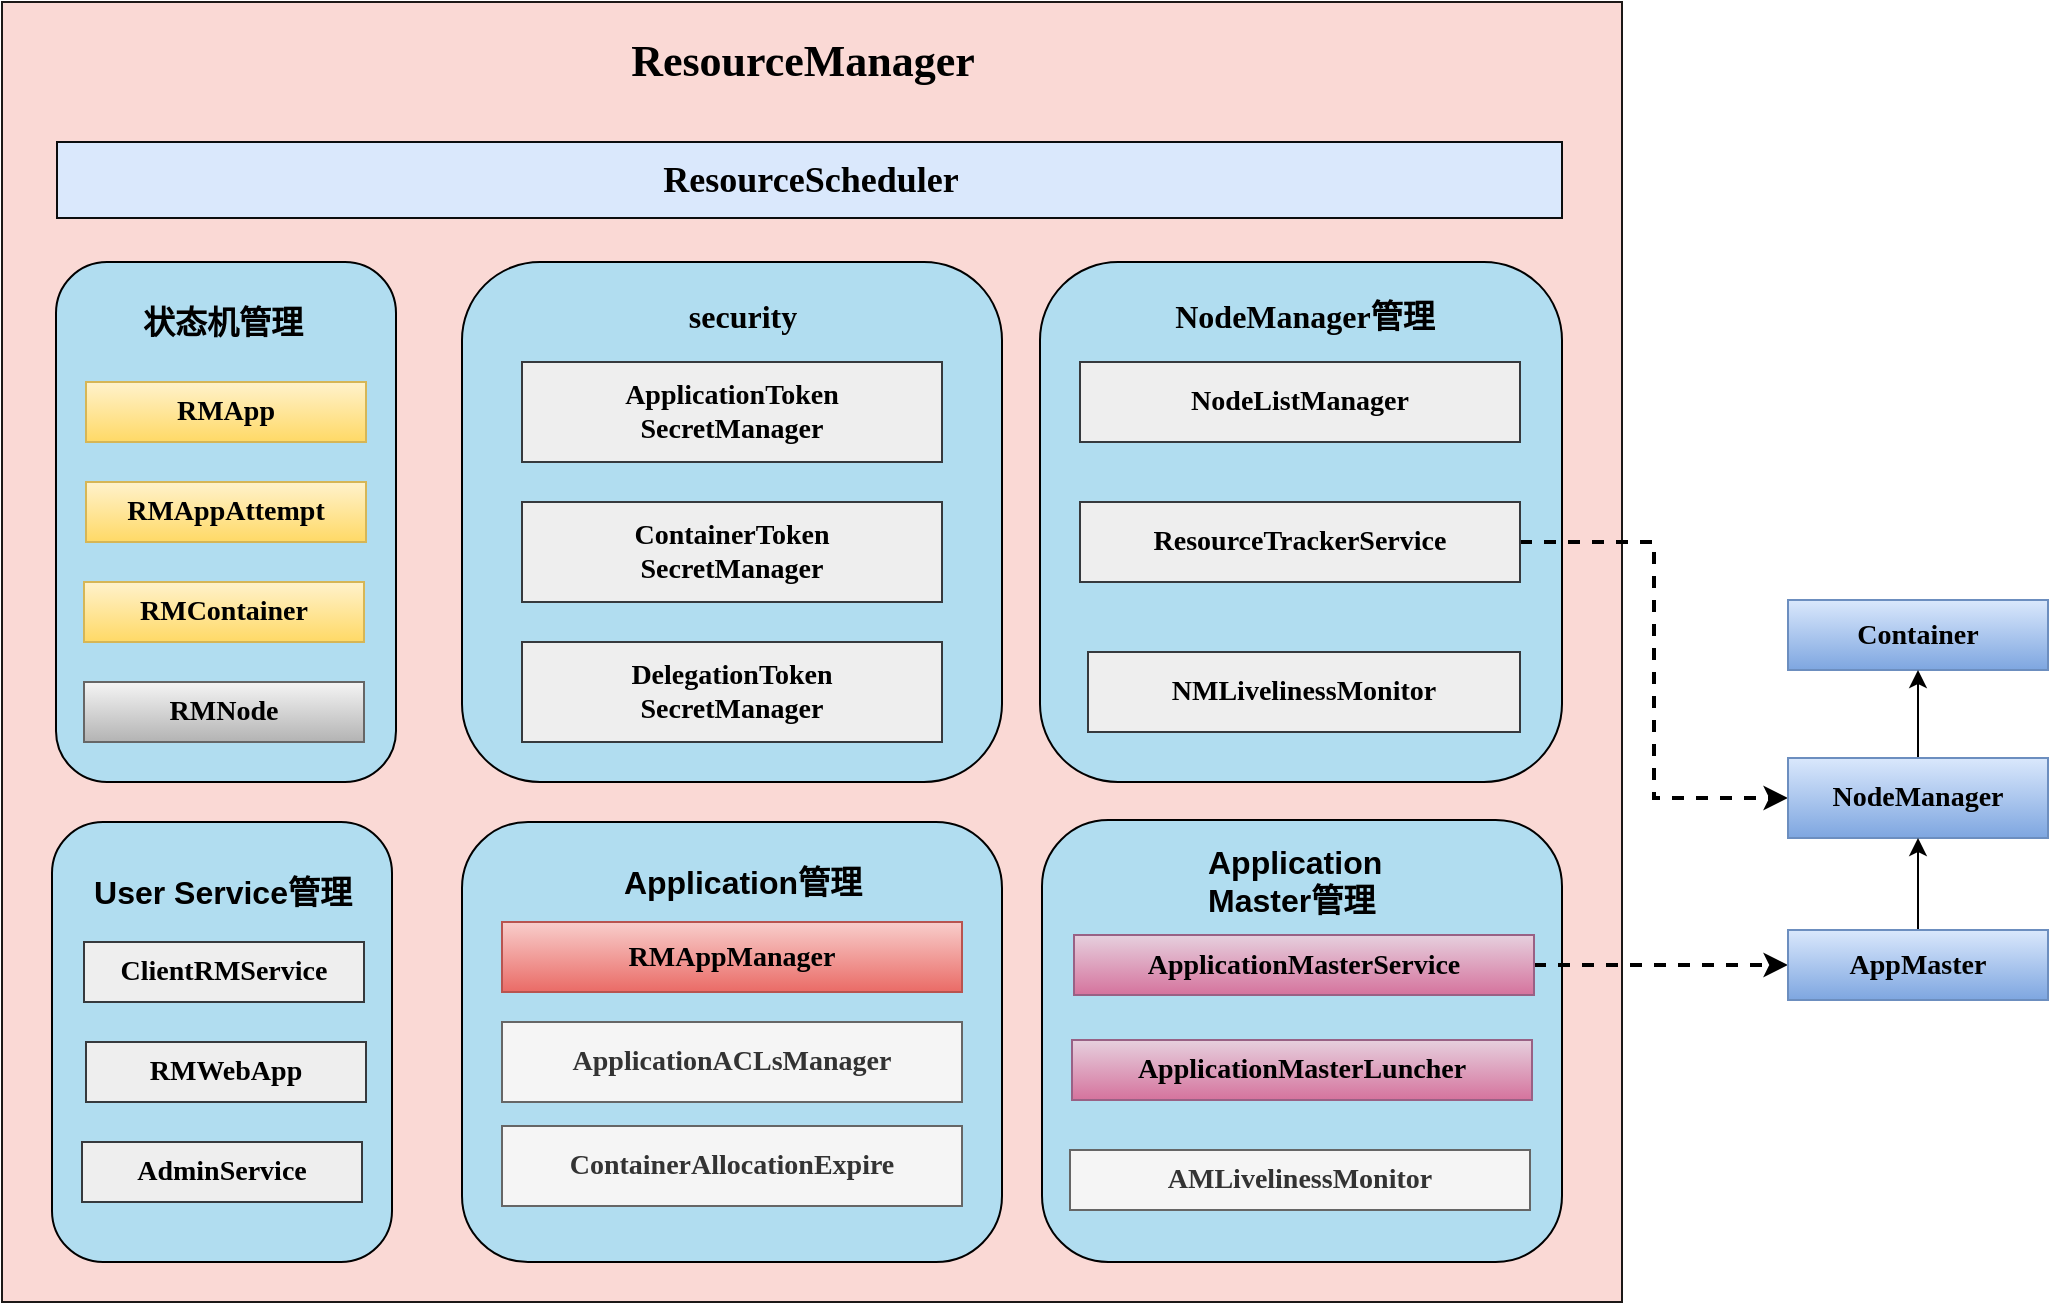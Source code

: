 <mxfile version="21.2.8" type="device">
  <diagram name="Page-1" id="J4eO9nVUZauvVbExk5FZ">
    <mxGraphModel dx="1565" dy="703" grid="1" gridSize="10" guides="1" tooltips="1" connect="1" arrows="1" fold="1" page="1" pageScale="1" pageWidth="827" pageHeight="1169" math="0" shadow="0">
      <root>
        <mxCell id="0" />
        <mxCell id="1" parent="0" />
        <mxCell id="YBxfLPj--KWJ5lqE_47H-1" value="" style="rounded=0;whiteSpace=wrap;html=1;fillColor=#fad9d5;strokeColor=#1c1817;" parent="1" vertex="1">
          <mxGeometry x="-200" y="110" width="810" height="650" as="geometry" />
        </mxCell>
        <mxCell id="YBxfLPj--KWJ5lqE_47H-32" value="" style="rounded=1;whiteSpace=wrap;html=1;fillColor=#b1ddf0;strokeColor=#000000;" parent="1" vertex="1">
          <mxGeometry x="320" y="519" width="260" height="221" as="geometry" />
        </mxCell>
        <mxCell id="YBxfLPj--KWJ5lqE_47H-30" value="" style="rounded=1;whiteSpace=wrap;html=1;fillColor=#b1ddf0;strokeColor=#000000;" parent="1" vertex="1">
          <mxGeometry x="30" y="520" width="270" height="220" as="geometry" />
        </mxCell>
        <mxCell id="YBxfLPj--KWJ5lqE_47H-27" value="" style="rounded=1;whiteSpace=wrap;html=1;fillColor=#b1ddf0;strokeColor=#000000;" parent="1" vertex="1">
          <mxGeometry x="-175" y="520" width="170" height="220" as="geometry" />
        </mxCell>
        <mxCell id="YBxfLPj--KWJ5lqE_47H-25" value="" style="rounded=1;whiteSpace=wrap;html=1;fillColor=#b1ddf0;strokeColor=#000000;" parent="1" vertex="1">
          <mxGeometry x="319" y="240" width="261" height="260" as="geometry" />
        </mxCell>
        <mxCell id="YBxfLPj--KWJ5lqE_47H-23" value="" style="rounded=1;whiteSpace=wrap;html=1;fillColor=#b1ddf0;strokeColor=#000000;" parent="1" vertex="1">
          <mxGeometry x="30" y="240" width="270" height="260" as="geometry" />
        </mxCell>
        <mxCell id="YBxfLPj--KWJ5lqE_47H-21" value="" style="rounded=1;whiteSpace=wrap;html=1;fillColor=#b1ddf0;strokeColor=#000000;" parent="1" vertex="1">
          <mxGeometry x="-173" y="240" width="170" height="260" as="geometry" />
        </mxCell>
        <mxCell id="YBxfLPj--KWJ5lqE_47H-2" value="&lt;font size=&quot;1&quot; face=&quot;Verdana&quot;&gt;&lt;b style=&quot;font-size: 14px;&quot;&gt;RMApp&lt;/b&gt;&lt;/font&gt;" style="rounded=0;whiteSpace=wrap;html=1;fillColor=#fff2cc;gradientColor=#ffd966;strokeColor=#d6b656;" parent="1" vertex="1">
          <mxGeometry x="-158" y="300" width="140" height="30" as="geometry" />
        </mxCell>
        <mxCell id="YBxfLPj--KWJ5lqE_47H-3" value="&lt;font size=&quot;1&quot; face=&quot;Verdana&quot;&gt;&lt;b style=&quot;font-size: 14px;&quot;&gt;RMAppAttempt&lt;/b&gt;&lt;/font&gt;" style="rounded=0;whiteSpace=wrap;html=1;fillColor=#fff2cc;gradientColor=#ffd966;strokeColor=#d6b656;" parent="1" vertex="1">
          <mxGeometry x="-158" y="350" width="140" height="30" as="geometry" />
        </mxCell>
        <mxCell id="YBxfLPj--KWJ5lqE_47H-4" value="&lt;font size=&quot;1&quot; face=&quot;Verdana&quot;&gt;&lt;b style=&quot;font-size: 14px;&quot;&gt;RMContainer&lt;/b&gt;&lt;/font&gt;" style="rounded=0;whiteSpace=wrap;html=1;fillColor=#fff2cc;gradientColor=#ffd966;strokeColor=#d6b656;" parent="1" vertex="1">
          <mxGeometry x="-159" y="400" width="140" height="30" as="geometry" />
        </mxCell>
        <mxCell id="YBxfLPj--KWJ5lqE_47H-5" value="&lt;font size=&quot;1&quot; face=&quot;Verdana&quot;&gt;&lt;b style=&quot;font-size: 14px;&quot;&gt;RMNode&lt;/b&gt;&lt;/font&gt;" style="rounded=0;whiteSpace=wrap;html=1;fillColor=#f5f5f5;gradientColor=#b3b3b3;strokeColor=#666666;" parent="1" vertex="1">
          <mxGeometry x="-159" y="450" width="140" height="30" as="geometry" />
        </mxCell>
        <mxCell id="YBxfLPj--KWJ5lqE_47H-6" value="&lt;font size=&quot;1&quot; face=&quot;Verdana&quot;&gt;&lt;b style=&quot;font-size: 14px;&quot;&gt;ApplicationToken&lt;br&gt;SecretManager&lt;br&gt;&lt;/b&gt;&lt;/font&gt;" style="rounded=0;whiteSpace=wrap;html=1;fillColor=#eeeeee;strokeColor=#36393d;" parent="1" vertex="1">
          <mxGeometry x="60" y="290" width="210" height="50" as="geometry" />
        </mxCell>
        <mxCell id="YBxfLPj--KWJ5lqE_47H-7" value="&lt;font size=&quot;1&quot; face=&quot;Verdana&quot;&gt;&lt;b style=&quot;font-size: 14px;&quot;&gt;ContainerToken&lt;br&gt;SecretManager&lt;br&gt;&lt;/b&gt;&lt;/font&gt;" style="rounded=0;whiteSpace=wrap;html=1;fillColor=#eeeeee;strokeColor=#36393d;" parent="1" vertex="1">
          <mxGeometry x="60" y="360" width="210" height="50" as="geometry" />
        </mxCell>
        <mxCell id="YBxfLPj--KWJ5lqE_47H-8" value="&lt;font size=&quot;1&quot; face=&quot;Verdana&quot;&gt;&lt;b style=&quot;font-size: 14px;&quot;&gt;DelegationToken&lt;br&gt;SecretManager&lt;br&gt;&lt;/b&gt;&lt;/font&gt;" style="rounded=0;whiteSpace=wrap;html=1;fillColor=#eeeeee;strokeColor=#36393d;" parent="1" vertex="1">
          <mxGeometry x="60" y="430" width="210" height="50" as="geometry" />
        </mxCell>
        <mxCell id="YBxfLPj--KWJ5lqE_47H-9" value="&lt;font size=&quot;1&quot; face=&quot;Verdana&quot;&gt;&lt;b style=&quot;font-size: 14px;&quot;&gt;NodeListManager&lt;/b&gt;&lt;/font&gt;" style="rounded=0;whiteSpace=wrap;html=1;fillColor=#eeeeee;strokeColor=#36393d;" parent="1" vertex="1">
          <mxGeometry x="339" y="290" width="220" height="40" as="geometry" />
        </mxCell>
        <mxCell id="zlGBlPBO21YCiqbM2CwC-9" style="edgeStyle=orthogonalEdgeStyle;rounded=0;orthogonalLoop=1;jettySize=auto;html=1;exitX=1;exitY=0.5;exitDx=0;exitDy=0;entryX=0;entryY=0.5;entryDx=0;entryDy=0;dashed=1;strokeWidth=2;" edge="1" parent="1" source="YBxfLPj--KWJ5lqE_47H-10" target="zlGBlPBO21YCiqbM2CwC-3">
          <mxGeometry relative="1" as="geometry" />
        </mxCell>
        <mxCell id="YBxfLPj--KWJ5lqE_47H-10" value="&lt;font size=&quot;1&quot; face=&quot;Verdana&quot;&gt;&lt;b style=&quot;font-size: 14px;&quot;&gt;ResourceTrackerService&lt;/b&gt;&lt;/font&gt;" style="rounded=0;whiteSpace=wrap;html=1;fillColor=#eeeeee;strokeColor=#36393d;" parent="1" vertex="1">
          <mxGeometry x="339" y="360" width="220" height="40" as="geometry" />
        </mxCell>
        <mxCell id="YBxfLPj--KWJ5lqE_47H-11" value="&lt;font size=&quot;1&quot; face=&quot;Verdana&quot;&gt;&lt;b style=&quot;font-size: 14px;&quot;&gt;NMLivelinessMonitor&lt;/b&gt;&lt;/font&gt;" style="rounded=0;whiteSpace=wrap;html=1;fillColor=#eeeeee;strokeColor=#36393d;" parent="1" vertex="1">
          <mxGeometry x="343" y="435" width="216" height="40" as="geometry" />
        </mxCell>
        <mxCell id="YBxfLPj--KWJ5lqE_47H-12" value="&lt;font size=&quot;1&quot; face=&quot;Verdana&quot;&gt;&lt;b style=&quot;font-size: 14px;&quot;&gt;ClientRMService&lt;/b&gt;&lt;/font&gt;" style="rounded=0;whiteSpace=wrap;html=1;fillColor=#eeeeee;strokeColor=#36393d;" parent="1" vertex="1">
          <mxGeometry x="-159" y="580" width="140" height="30" as="geometry" />
        </mxCell>
        <mxCell id="YBxfLPj--KWJ5lqE_47H-13" value="&lt;font size=&quot;1&quot; face=&quot;Verdana&quot;&gt;&lt;b style=&quot;font-size: 14px;&quot;&gt;RMWebApp&lt;/b&gt;&lt;/font&gt;" style="rounded=0;whiteSpace=wrap;html=1;fillColor=#eeeeee;strokeColor=#36393d;" parent="1" vertex="1">
          <mxGeometry x="-158" y="630" width="140" height="30" as="geometry" />
        </mxCell>
        <mxCell id="YBxfLPj--KWJ5lqE_47H-14" value="&lt;font size=&quot;1&quot; face=&quot;Verdana&quot;&gt;&lt;b style=&quot;font-size: 14px;&quot;&gt;AdminService&lt;/b&gt;&lt;/font&gt;" style="rounded=0;whiteSpace=wrap;html=1;fillColor=#eeeeee;strokeColor=#36393d;" parent="1" vertex="1">
          <mxGeometry x="-160" y="680" width="140" height="30" as="geometry" />
        </mxCell>
        <mxCell id="YBxfLPj--KWJ5lqE_47H-15" value="&lt;font size=&quot;1&quot; face=&quot;Verdana&quot;&gt;&lt;b style=&quot;font-size: 14px;&quot;&gt;RMAppManager&lt;/b&gt;&lt;/font&gt;" style="rounded=0;whiteSpace=wrap;html=1;fillColor=#f8cecc;gradientColor=#ea6b66;strokeColor=#b85450;" parent="1" vertex="1">
          <mxGeometry x="50" y="570" width="230" height="35" as="geometry" />
        </mxCell>
        <mxCell id="YBxfLPj--KWJ5lqE_47H-16" value="&lt;font size=&quot;1&quot; face=&quot;Verdana&quot;&gt;&lt;b style=&quot;font-size: 14px;&quot;&gt;ApplicationACLsManager&lt;/b&gt;&lt;/font&gt;" style="rounded=0;whiteSpace=wrap;html=1;fillColor=#f5f5f5;fontColor=#333333;strokeColor=#666666;" parent="1" vertex="1">
          <mxGeometry x="50" y="620" width="230" height="40" as="geometry" />
        </mxCell>
        <mxCell id="YBxfLPj--KWJ5lqE_47H-17" value="&lt;font size=&quot;1&quot; face=&quot;Verdana&quot;&gt;&lt;b style=&quot;font-size: 14px;&quot;&gt;ContainerAllocationExpire&lt;/b&gt;&lt;/font&gt;" style="rounded=0;whiteSpace=wrap;html=1;fillColor=#f5f5f5;fontColor=#333333;strokeColor=#666666;" parent="1" vertex="1">
          <mxGeometry x="50" y="672" width="230" height="40" as="geometry" />
        </mxCell>
        <mxCell id="zlGBlPBO21YCiqbM2CwC-10" style="edgeStyle=orthogonalEdgeStyle;rounded=0;orthogonalLoop=1;jettySize=auto;html=1;exitX=1;exitY=0.5;exitDx=0;exitDy=0;dashed=1;strokeWidth=2;" edge="1" parent="1" source="YBxfLPj--KWJ5lqE_47H-18" target="zlGBlPBO21YCiqbM2CwC-4">
          <mxGeometry relative="1" as="geometry" />
        </mxCell>
        <mxCell id="YBxfLPj--KWJ5lqE_47H-18" value="&lt;font size=&quot;1&quot; face=&quot;Verdana&quot;&gt;&lt;b style=&quot;font-size: 14px;&quot;&gt;ApplicationMasterService&lt;/b&gt;&lt;/font&gt;" style="rounded=0;whiteSpace=wrap;html=1;fillColor=#e6d0de;gradientColor=#d5739d;strokeColor=#996185;" parent="1" vertex="1">
          <mxGeometry x="336" y="576.5" width="230" height="30" as="geometry" />
        </mxCell>
        <mxCell id="YBxfLPj--KWJ5lqE_47H-19" value="&lt;font size=&quot;1&quot; face=&quot;Verdana&quot;&gt;&lt;b style=&quot;font-size: 14px;&quot;&gt;ApplicationMasterLuncher&lt;/b&gt;&lt;/font&gt;" style="rounded=0;whiteSpace=wrap;html=1;fillColor=#e6d0de;gradientColor=#d5739d;strokeColor=#996185;" parent="1" vertex="1">
          <mxGeometry x="335" y="629" width="230" height="30" as="geometry" />
        </mxCell>
        <mxCell id="YBxfLPj--KWJ5lqE_47H-20" value="&lt;font size=&quot;1&quot; face=&quot;Verdana&quot;&gt;&lt;b style=&quot;font-size: 14px;&quot;&gt;AMLivelinessMonitor&lt;/b&gt;&lt;/font&gt;" style="rounded=0;whiteSpace=wrap;html=1;fillColor=#f5f5f5;fontColor=#333333;strokeColor=#666666;" parent="1" vertex="1">
          <mxGeometry x="334" y="684" width="230" height="30" as="geometry" />
        </mxCell>
        <mxCell id="YBxfLPj--KWJ5lqE_47H-22" value="&lt;font size=&quot;1&quot; style=&quot;&quot;&gt;&lt;b style=&quot;font-size: 16px;&quot;&gt;状态机管理&lt;/b&gt;&lt;/font&gt;" style="text;html=1;align=center;verticalAlign=middle;resizable=0;points=[];autosize=1;strokeColor=none;fillColor=none;" parent="1" vertex="1">
          <mxGeometry x="-140" y="255" width="100" height="30" as="geometry" />
        </mxCell>
        <mxCell id="YBxfLPj--KWJ5lqE_47H-24" value="&lt;span style=&quot;font-size: 16px;&quot;&gt;&lt;b&gt;&lt;font face=&quot;Verdana&quot;&gt;security&lt;/font&gt;&lt;/b&gt;&lt;/span&gt;" style="text;html=1;align=center;verticalAlign=middle;resizable=0;points=[];autosize=1;strokeColor=none;fillColor=none;" parent="1" vertex="1">
          <mxGeometry x="120" y="252" width="100" height="30" as="geometry" />
        </mxCell>
        <mxCell id="YBxfLPj--KWJ5lqE_47H-26" value="&lt;span style=&quot;font-size: 16px;&quot;&gt;&lt;b&gt;&lt;font face=&quot;Verdana&quot;&gt;NodeManager管理&lt;/font&gt;&lt;/b&gt;&lt;/span&gt;" style="text;html=1;align=center;verticalAlign=middle;resizable=0;points=[];autosize=1;strokeColor=none;fillColor=none;" parent="1" vertex="1">
          <mxGeometry x="361" y="252" width="180" height="30" as="geometry" />
        </mxCell>
        <mxCell id="YBxfLPj--KWJ5lqE_47H-29" value="&lt;font size=&quot;1&quot; style=&quot;&quot;&gt;&lt;b style=&quot;font-size: 16px;&quot;&gt;User Service管理&lt;/b&gt;&lt;/font&gt;" style="text;html=1;align=center;verticalAlign=middle;resizable=0;points=[];autosize=1;strokeColor=none;fillColor=none;" parent="1" vertex="1">
          <mxGeometry x="-165" y="540" width="150" height="30" as="geometry" />
        </mxCell>
        <mxCell id="YBxfLPj--KWJ5lqE_47H-31" value="&lt;font size=&quot;1&quot; style=&quot;&quot;&gt;&lt;b style=&quot;font-size: 16px;&quot;&gt;Application管理&lt;/b&gt;&lt;/font&gt;" style="text;html=1;align=center;verticalAlign=middle;resizable=0;points=[];autosize=1;strokeColor=none;fillColor=none;" parent="1" vertex="1">
          <mxGeometry x="100" y="535" width="140" height="30" as="geometry" />
        </mxCell>
        <mxCell id="YBxfLPj--KWJ5lqE_47H-37" value="&lt;b style=&quot;border-color: var(--border-color); color: rgb(0, 0, 0); font-family: Helvetica; font-style: normal; font-variant-ligatures: normal; font-variant-caps: normal; letter-spacing: normal; orphans: 2; text-align: center; text-indent: 0px; text-transform: none; widows: 2; word-spacing: 0px; -webkit-text-stroke-width: 0px; text-decoration-thickness: initial; text-decoration-style: initial; text-decoration-color: initial; font-size: 16px;&quot;&gt;Application&lt;br&gt;Master管理&lt;/b&gt;" style="text;whiteSpace=wrap;html=1;" parent="1" vertex="1">
          <mxGeometry x="401" y="524" width="100" height="40" as="geometry" />
        </mxCell>
        <mxCell id="YBxfLPj--KWJ5lqE_47H-38" value="&lt;b&gt;&lt;font style=&quot;font-size: 18px;&quot; face=&quot;Verdana&quot;&gt;ResourceScheduler&lt;/font&gt;&lt;/b&gt;" style="rounded=0;whiteSpace=wrap;html=1;fillColor=#dae8fc;strokeColor=#0b0d0e;" parent="1" vertex="1">
          <mxGeometry x="-172.5" y="180" width="752.5" height="38" as="geometry" />
        </mxCell>
        <mxCell id="YBxfLPj--KWJ5lqE_47H-39" value="&lt;b&gt;&lt;font style=&quot;font-size: 22px;&quot; face=&quot;Verdana&quot;&gt;ResourceManager&lt;/font&gt;&lt;/b&gt;" style="text;html=1;align=center;verticalAlign=middle;resizable=0;points=[];autosize=1;strokeColor=none;fillColor=none;" parent="1" vertex="1">
          <mxGeometry x="80" y="120" width="240" height="40" as="geometry" />
        </mxCell>
        <mxCell id="zlGBlPBO21YCiqbM2CwC-2" value="&lt;font size=&quot;1&quot; face=&quot;Verdana&quot;&gt;&lt;b style=&quot;font-size: 14px;&quot;&gt;Container&lt;/b&gt;&lt;/font&gt;" style="rounded=0;whiteSpace=wrap;html=1;fillColor=#dae8fc;gradientColor=#7ea6e0;strokeColor=#6c8ebf;" vertex="1" parent="1">
          <mxGeometry x="693" y="409" width="130" height="35" as="geometry" />
        </mxCell>
        <mxCell id="zlGBlPBO21YCiqbM2CwC-7" style="edgeStyle=orthogonalEdgeStyle;rounded=0;orthogonalLoop=1;jettySize=auto;html=1;exitX=0.5;exitY=0;exitDx=0;exitDy=0;entryX=0.5;entryY=1;entryDx=0;entryDy=0;" edge="1" parent="1" source="zlGBlPBO21YCiqbM2CwC-3" target="zlGBlPBO21YCiqbM2CwC-2">
          <mxGeometry relative="1" as="geometry" />
        </mxCell>
        <mxCell id="zlGBlPBO21YCiqbM2CwC-3" value="&lt;font size=&quot;1&quot; face=&quot;Verdana&quot;&gt;&lt;b style=&quot;font-size: 14px;&quot;&gt;NodeManager&lt;/b&gt;&lt;/font&gt;" style="rounded=0;whiteSpace=wrap;html=1;fillColor=#dae8fc;gradientColor=#7ea6e0;strokeColor=#6c8ebf;" vertex="1" parent="1">
          <mxGeometry x="693" y="488" width="130" height="40" as="geometry" />
        </mxCell>
        <mxCell id="zlGBlPBO21YCiqbM2CwC-8" style="edgeStyle=orthogonalEdgeStyle;rounded=0;orthogonalLoop=1;jettySize=auto;html=1;exitX=0.5;exitY=0;exitDx=0;exitDy=0;entryX=0.5;entryY=1;entryDx=0;entryDy=0;" edge="1" parent="1" source="zlGBlPBO21YCiqbM2CwC-4" target="zlGBlPBO21YCiqbM2CwC-3">
          <mxGeometry relative="1" as="geometry" />
        </mxCell>
        <mxCell id="zlGBlPBO21YCiqbM2CwC-4" value="&lt;font size=&quot;1&quot; face=&quot;Verdana&quot;&gt;&lt;b style=&quot;font-size: 14px;&quot;&gt;AppMaster&lt;/b&gt;&lt;/font&gt;" style="rounded=0;whiteSpace=wrap;html=1;fillColor=#dae8fc;gradientColor=#7ea6e0;strokeColor=#6c8ebf;" vertex="1" parent="1">
          <mxGeometry x="693" y="574" width="130" height="35" as="geometry" />
        </mxCell>
      </root>
    </mxGraphModel>
  </diagram>
</mxfile>
